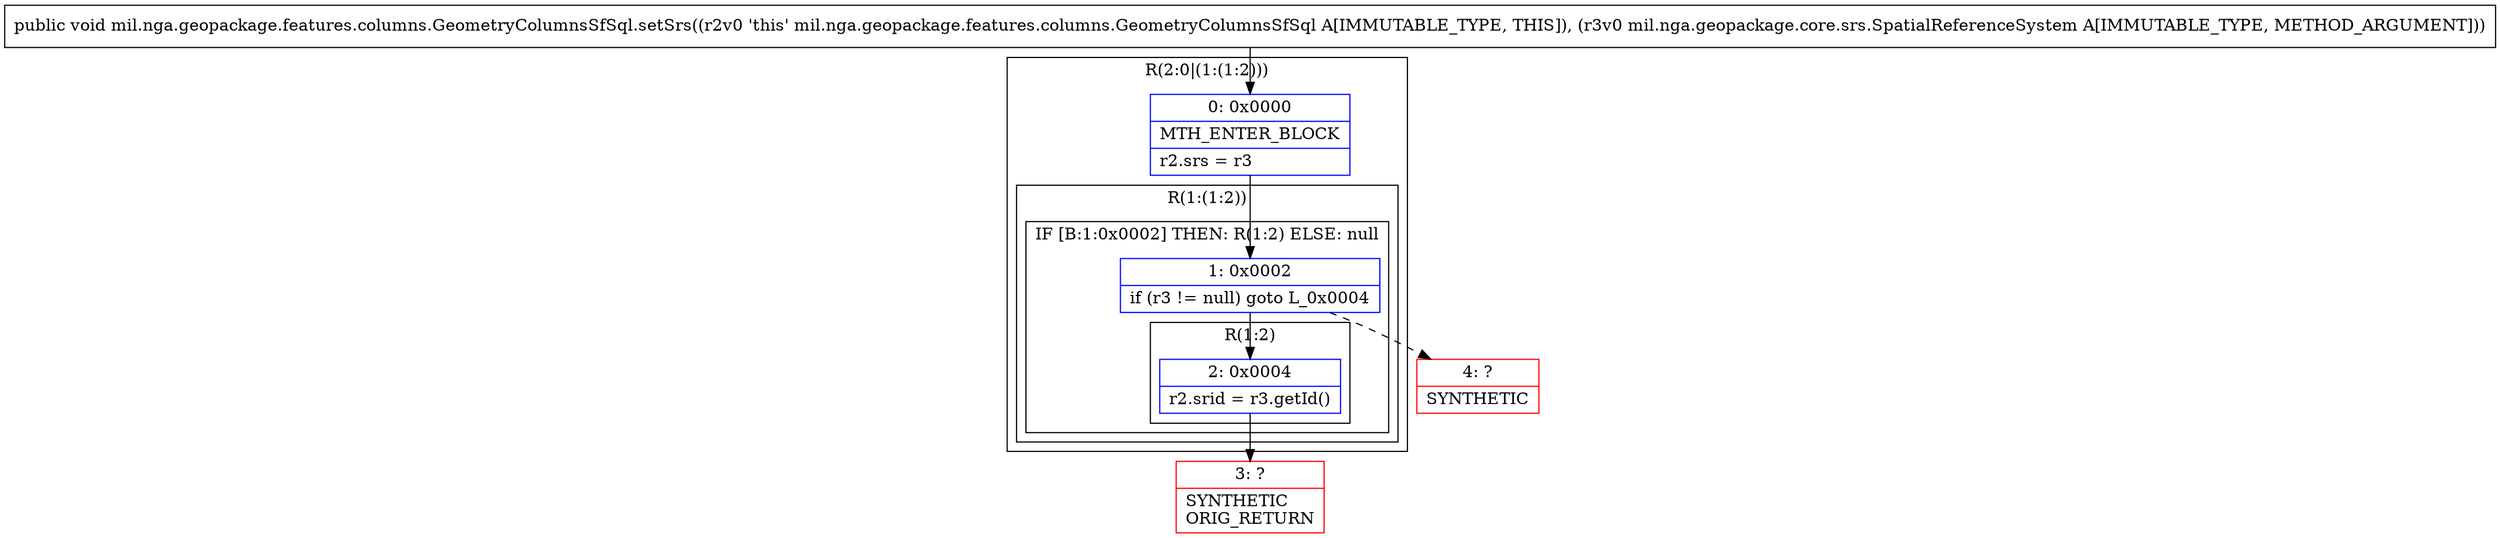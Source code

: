 digraph "CFG formil.nga.geopackage.features.columns.GeometryColumnsSfSql.setSrs(Lmil\/nga\/geopackage\/core\/srs\/SpatialReferenceSystem;)V" {
subgraph cluster_Region_20637997 {
label = "R(2:0|(1:(1:2)))";
node [shape=record,color=blue];
Node_0 [shape=record,label="{0\:\ 0x0000|MTH_ENTER_BLOCK\l|r2.srs = r3\l}"];
subgraph cluster_Region_705316174 {
label = "R(1:(1:2))";
node [shape=record,color=blue];
subgraph cluster_IfRegion_688795684 {
label = "IF [B:1:0x0002] THEN: R(1:2) ELSE: null";
node [shape=record,color=blue];
Node_1 [shape=record,label="{1\:\ 0x0002|if (r3 != null) goto L_0x0004\l}"];
subgraph cluster_Region_1675435568 {
label = "R(1:2)";
node [shape=record,color=blue];
Node_2 [shape=record,label="{2\:\ 0x0004|r2.srid = r3.getId()\l}"];
}
}
}
}
Node_3 [shape=record,color=red,label="{3\:\ ?|SYNTHETIC\lORIG_RETURN\l}"];
Node_4 [shape=record,color=red,label="{4\:\ ?|SYNTHETIC\l}"];
MethodNode[shape=record,label="{public void mil.nga.geopackage.features.columns.GeometryColumnsSfSql.setSrs((r2v0 'this' mil.nga.geopackage.features.columns.GeometryColumnsSfSql A[IMMUTABLE_TYPE, THIS]), (r3v0 mil.nga.geopackage.core.srs.SpatialReferenceSystem A[IMMUTABLE_TYPE, METHOD_ARGUMENT])) }"];
MethodNode -> Node_0;
Node_0 -> Node_1;
Node_1 -> Node_2;
Node_1 -> Node_4[style=dashed];
Node_2 -> Node_3;
}


